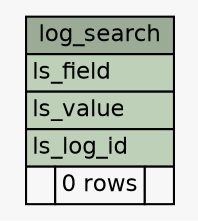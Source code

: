 // dot 2.38.0 on Linux 3.14.35-28.38.amzn1.x86_64
// SchemaSpy rev Unknown
digraph "log_search" {
  graph [
    rankdir="RL"
    bgcolor="#f7f7f7"
    nodesep="0.18"
    ranksep="0.46"
    fontname="Helvetica"
    fontsize="11"
  ];
  node [
    fontname="Helvetica"
    fontsize="11"
    shape="plaintext"
  ];
  edge [
    arrowsize="0.8"
  ];
  "log_search" [
    label=<
    <TABLE BORDER="0" CELLBORDER="1" CELLSPACING="0" BGCOLOR="#ffffff">
      <TR><TD COLSPAN="3" BGCOLOR="#9bab96" ALIGN="CENTER">log_search</TD></TR>
      <TR><TD PORT="ls_field" COLSPAN="3" BGCOLOR="#bed1b8" ALIGN="LEFT">ls_field</TD></TR>
      <TR><TD PORT="ls_value" COLSPAN="3" BGCOLOR="#bed1b8" ALIGN="LEFT">ls_value</TD></TR>
      <TR><TD PORT="ls_log_id" COLSPAN="3" BGCOLOR="#bed1b8" ALIGN="LEFT">ls_log_id</TD></TR>
      <TR><TD ALIGN="LEFT" BGCOLOR="#f7f7f7">  </TD><TD ALIGN="RIGHT" BGCOLOR="#f7f7f7">0 rows</TD><TD ALIGN="RIGHT" BGCOLOR="#f7f7f7">  </TD></TR>
    </TABLE>>
    URL="tables/log_search.html"
    tooltip="log_search"
  ];
}
